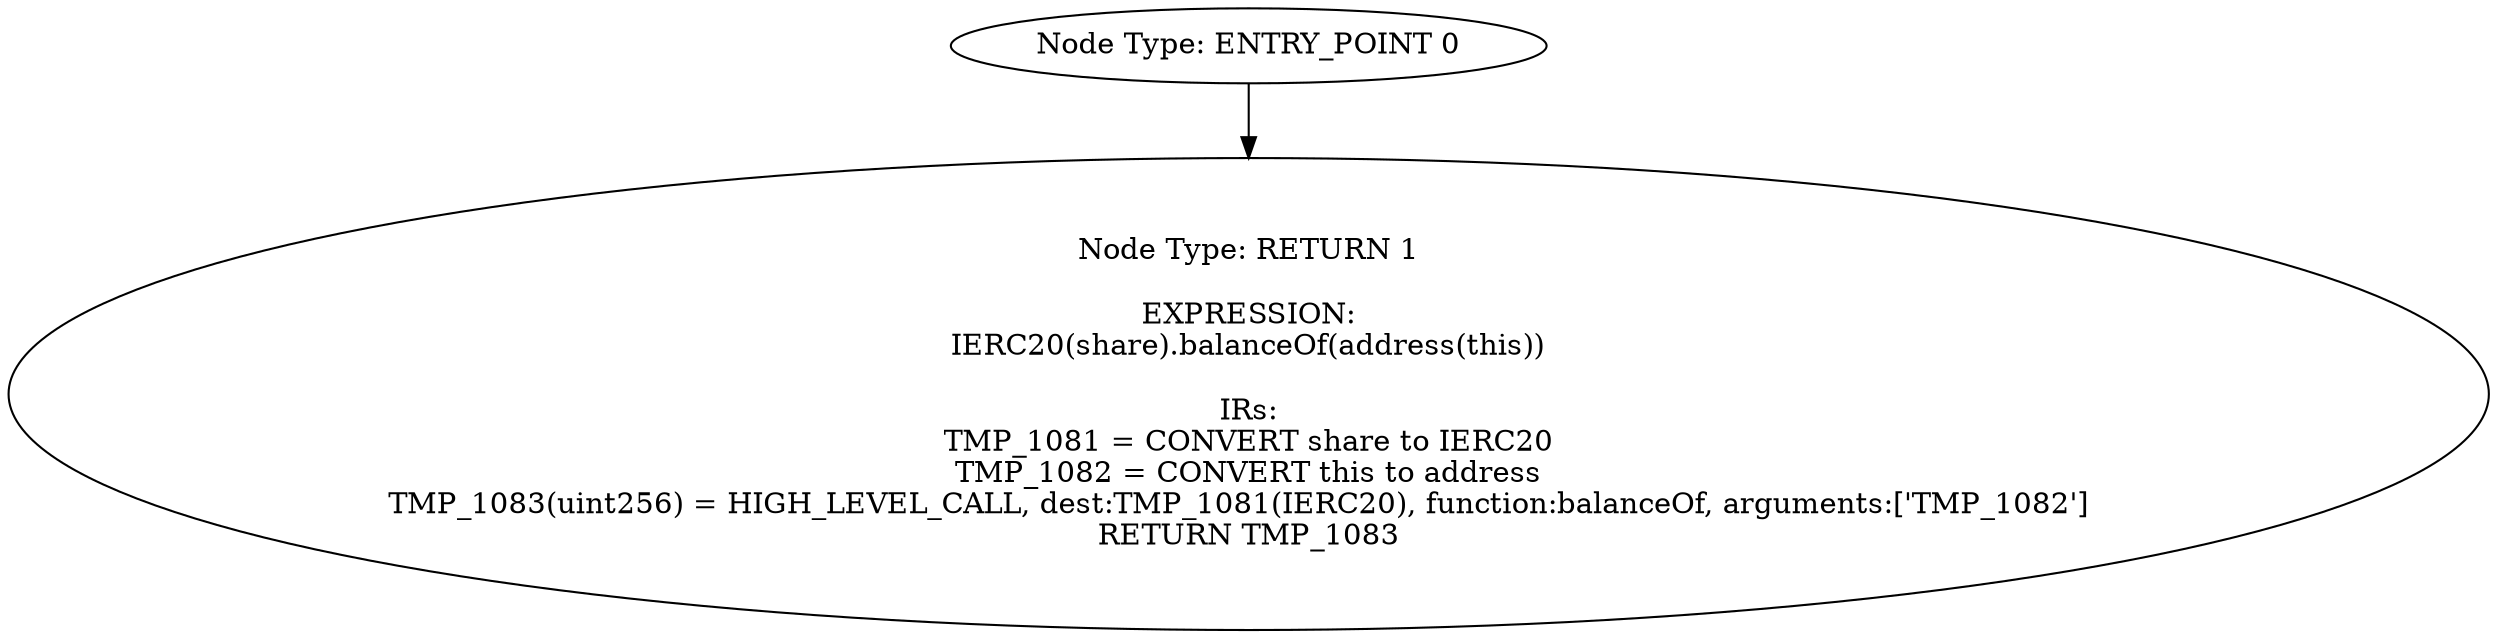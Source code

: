 digraph{
0[label="Node Type: ENTRY_POINT 0
"];
0->1;
1[label="Node Type: RETURN 1

EXPRESSION:
IERC20(share).balanceOf(address(this))

IRs:
TMP_1081 = CONVERT share to IERC20
TMP_1082 = CONVERT this to address
TMP_1083(uint256) = HIGH_LEVEL_CALL, dest:TMP_1081(IERC20), function:balanceOf, arguments:['TMP_1082']  
RETURN TMP_1083"];
}
